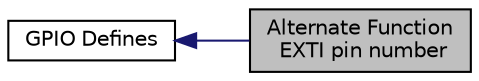 digraph "Alternate Function EXTI pin number"
{
  edge [fontname="Helvetica",fontsize="10",labelfontname="Helvetica",labelfontsize="10"];
  node [fontname="Helvetica",fontsize="10",shape=record];
  rankdir=LR;
  Node0 [label="Alternate Function\l EXTI pin number",height=0.2,width=0.4,color="black", fillcolor="grey75", style="filled" fontcolor="black"];
  Node1 [label="GPIO Defines",height=0.2,width=0.4,color="black", fillcolor="white", style="filled",URL="$group__gpio__defines.html",tooltip="Defined Constants and Types for the STM32F1xx General Purpose I/O"];
  Node1->Node0 [shape=plaintext, color="midnightblue", dir="back", style="solid"];
}
